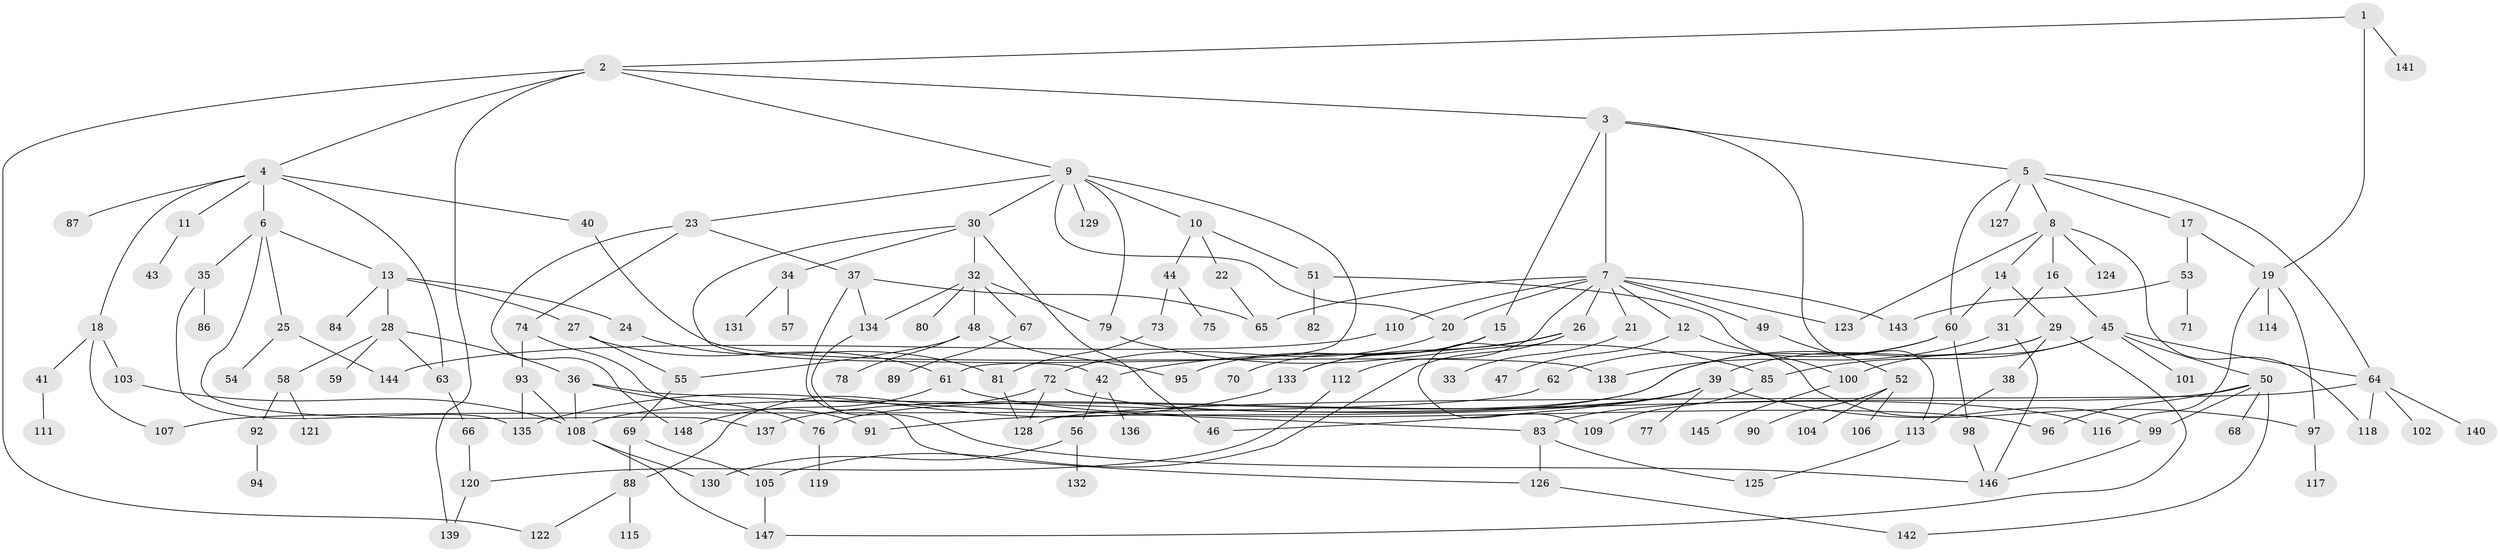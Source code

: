 // Generated by graph-tools (version 1.1) at 2025/49/03/09/25 03:49:20]
// undirected, 148 vertices, 203 edges
graph export_dot {
graph [start="1"]
  node [color=gray90,style=filled];
  1;
  2;
  3;
  4;
  5;
  6;
  7;
  8;
  9;
  10;
  11;
  12;
  13;
  14;
  15;
  16;
  17;
  18;
  19;
  20;
  21;
  22;
  23;
  24;
  25;
  26;
  27;
  28;
  29;
  30;
  31;
  32;
  33;
  34;
  35;
  36;
  37;
  38;
  39;
  40;
  41;
  42;
  43;
  44;
  45;
  46;
  47;
  48;
  49;
  50;
  51;
  52;
  53;
  54;
  55;
  56;
  57;
  58;
  59;
  60;
  61;
  62;
  63;
  64;
  65;
  66;
  67;
  68;
  69;
  70;
  71;
  72;
  73;
  74;
  75;
  76;
  77;
  78;
  79;
  80;
  81;
  82;
  83;
  84;
  85;
  86;
  87;
  88;
  89;
  90;
  91;
  92;
  93;
  94;
  95;
  96;
  97;
  98;
  99;
  100;
  101;
  102;
  103;
  104;
  105;
  106;
  107;
  108;
  109;
  110;
  111;
  112;
  113;
  114;
  115;
  116;
  117;
  118;
  119;
  120;
  121;
  122;
  123;
  124;
  125;
  126;
  127;
  128;
  129;
  130;
  131;
  132;
  133;
  134;
  135;
  136;
  137;
  138;
  139;
  140;
  141;
  142;
  143;
  144;
  145;
  146;
  147;
  148;
  1 -- 2;
  1 -- 19;
  1 -- 141;
  2 -- 3;
  2 -- 4;
  2 -- 9;
  2 -- 139;
  2 -- 122;
  3 -- 5;
  3 -- 7;
  3 -- 15;
  3 -- 113;
  4 -- 6;
  4 -- 11;
  4 -- 18;
  4 -- 40;
  4 -- 87;
  4 -- 63;
  5 -- 8;
  5 -- 17;
  5 -- 127;
  5 -- 60;
  5 -- 64;
  6 -- 13;
  6 -- 25;
  6 -- 35;
  6 -- 137;
  7 -- 12;
  7 -- 20;
  7 -- 21;
  7 -- 26;
  7 -- 49;
  7 -- 110;
  7 -- 112;
  7 -- 143;
  7 -- 65;
  7 -- 123;
  8 -- 14;
  8 -- 16;
  8 -- 118;
  8 -- 123;
  8 -- 124;
  9 -- 10;
  9 -- 23;
  9 -- 30;
  9 -- 61;
  9 -- 79;
  9 -- 129;
  9 -- 20;
  10 -- 22;
  10 -- 44;
  10 -- 51;
  11 -- 43;
  12 -- 47;
  12 -- 99;
  13 -- 24;
  13 -- 27;
  13 -- 28;
  13 -- 84;
  14 -- 29;
  14 -- 60;
  15 -- 70;
  15 -- 95;
  15 -- 133;
  16 -- 31;
  16 -- 45;
  17 -- 53;
  17 -- 19;
  18 -- 41;
  18 -- 103;
  18 -- 107;
  19 -- 114;
  19 -- 116;
  19 -- 97;
  20 -- 72;
  21 -- 33;
  22 -- 65;
  23 -- 37;
  23 -- 74;
  23 -- 148;
  24 -- 81;
  25 -- 54;
  25 -- 144;
  26 -- 42;
  26 -- 105;
  26 -- 109;
  26 -- 133;
  27 -- 55;
  27 -- 61;
  28 -- 36;
  28 -- 58;
  28 -- 59;
  28 -- 63;
  29 -- 38;
  29 -- 39;
  29 -- 108;
  29 -- 147;
  30 -- 32;
  30 -- 34;
  30 -- 46;
  30 -- 42;
  31 -- 138;
  31 -- 146;
  32 -- 48;
  32 -- 67;
  32 -- 80;
  32 -- 79;
  32 -- 134;
  34 -- 57;
  34 -- 131;
  35 -- 86;
  35 -- 135;
  36 -- 76;
  36 -- 108;
  36 -- 83;
  37 -- 65;
  37 -- 134;
  37 -- 126;
  38 -- 113;
  39 -- 46;
  39 -- 77;
  39 -- 91;
  39 -- 97;
  39 -- 137;
  40 -- 138;
  41 -- 111;
  42 -- 56;
  42 -- 136;
  44 -- 73;
  44 -- 75;
  45 -- 50;
  45 -- 64;
  45 -- 85;
  45 -- 101;
  45 -- 100;
  48 -- 78;
  48 -- 55;
  48 -- 95;
  49 -- 52;
  50 -- 68;
  50 -- 83;
  50 -- 99;
  50 -- 142;
  50 -- 96;
  51 -- 82;
  51 -- 100;
  52 -- 90;
  52 -- 104;
  52 -- 106;
  53 -- 71;
  53 -- 143;
  55 -- 69;
  56 -- 132;
  56 -- 130;
  58 -- 92;
  58 -- 121;
  60 -- 62;
  60 -- 98;
  60 -- 76;
  61 -- 96;
  61 -- 148;
  62 -- 107;
  63 -- 66;
  64 -- 102;
  64 -- 128;
  64 -- 140;
  64 -- 118;
  66 -- 120;
  67 -- 89;
  69 -- 88;
  69 -- 105;
  72 -- 116;
  72 -- 88;
  72 -- 128;
  73 -- 81;
  74 -- 93;
  74 -- 91;
  76 -- 119;
  79 -- 85;
  81 -- 128;
  83 -- 126;
  83 -- 125;
  85 -- 109;
  88 -- 115;
  88 -- 122;
  92 -- 94;
  93 -- 135;
  93 -- 108;
  97 -- 117;
  98 -- 146;
  99 -- 146;
  100 -- 145;
  103 -- 108;
  105 -- 147;
  108 -- 130;
  108 -- 147;
  110 -- 144;
  112 -- 120;
  113 -- 125;
  120 -- 139;
  126 -- 142;
  133 -- 135;
  134 -- 146;
}
